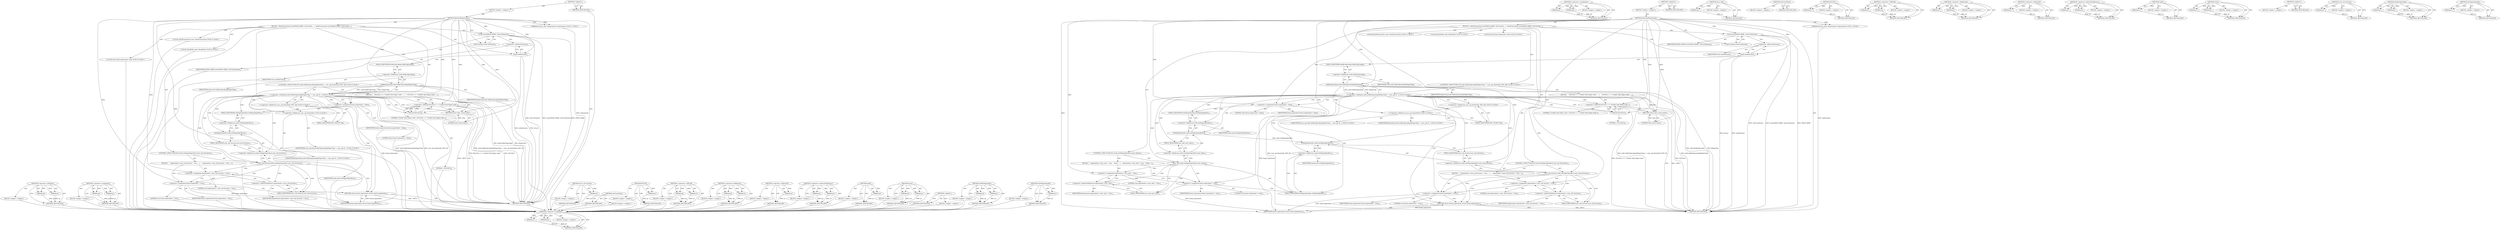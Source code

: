 digraph "GetNigoriSpecifics" {
vulnerable_123 [label=<(METHOD,&lt;operator&gt;.notEquals)>];
vulnerable_124 [label=<(PARAM,p1)>];
vulnerable_125 [label=<(PARAM,p2)>];
vulnerable_126 [label=<(BLOCK,&lt;empty&gt;,&lt;empty&gt;)>];
vulnerable_127 [label=<(METHOD_RETURN,ANY)>];
vulnerable_147 [label=<(METHOD,&lt;operator&gt;.assignment)>];
vulnerable_148 [label=<(PARAM,p1)>];
vulnerable_149 [label=<(PARAM,p2)>];
vulnerable_150 [label=<(BLOCK,&lt;empty&gt;,&lt;empty&gt;)>];
vulnerable_151 [label=<(METHOD_RETURN,ANY)>];
vulnerable_6 [label=<(METHOD,&lt;global&gt;)<SUB>1</SUB>>];
vulnerable_7 [label=<(BLOCK,&lt;empty&gt;,&lt;empty&gt;)<SUB>1</SUB>>];
vulnerable_8 [label=<(METHOD,ReceivedExperiment)<SUB>1</SUB>>];
vulnerable_9 [label="<(PARAM,browser_sync::Experiments* experiments)<SUB>1</SUB>>"];
vulnerable_10 [label=<(BLOCK,{
  ReadTransaction trans(FROM_HERE, GetUserSha...,{
  ReadTransaction trans(FROM_HERE, GetUserSha...)<SUB>2</SUB>>];
vulnerable_11 [label="<(LOCAL,ReadTransaction trans: ReadTransaction)<SUB>3</SUB>>"];
vulnerable_12 [label=<(trans,trans(FROM_HERE, GetUserShare()))<SUB>3</SUB>>];
vulnerable_13 [label=<(IDENTIFIER,FROM_HERE,trans(FROM_HERE, GetUserShare()))<SUB>3</SUB>>];
vulnerable_14 [label=<(GetUserShare,GetUserShare())<SUB>3</SUB>>];
vulnerable_15 [label="<(LOCAL,ReadNode node: ReadNode)<SUB>4</SUB>>"];
vulnerable_16 [label=<(node,node(&amp;trans))<SUB>4</SUB>>];
vulnerable_17 [label=<(&lt;operator&gt;.addressOf,&amp;trans)<SUB>4</SUB>>];
vulnerable_18 [label=<(IDENTIFIER,trans,node(&amp;trans))<SUB>4</SUB>>];
vulnerable_19 [label="<(CONTROL_STRUCTURE,IF,if (node.InitByTagLookup(kNigoriTag) != sync_api::BaseNode::INIT_OK))<SUB>5</SUB>>"];
vulnerable_20 [label="<(&lt;operator&gt;.notEquals,node.InitByTagLookup(kNigoriTag) != sync_api::B...)<SUB>5</SUB>>"];
vulnerable_21 [label=<(InitByTagLookup,node.InitByTagLookup(kNigoriTag))<SUB>5</SUB>>];
vulnerable_22 [label=<(&lt;operator&gt;.fieldAccess,node.InitByTagLookup)<SUB>5</SUB>>];
vulnerable_23 [label=<(IDENTIFIER,node,node.InitByTagLookup(kNigoriTag))<SUB>5</SUB>>];
vulnerable_24 [label=<(FIELD_IDENTIFIER,InitByTagLookup,InitByTagLookup)<SUB>5</SUB>>];
vulnerable_25 [label=<(IDENTIFIER,kNigoriTag,node.InitByTagLookup(kNigoriTag))<SUB>5</SUB>>];
vulnerable_26 [label="<(&lt;operator&gt;.fieldAccess,sync_api::BaseNode::INIT_OK)<SUB>5</SUB>>"];
vulnerable_27 [label="<(&lt;operator&gt;.fieldAccess,sync_api::BaseNode)<SUB>5</SUB>>"];
vulnerable_28 [label="<(IDENTIFIER,sync_api,node.InitByTagLookup(kNigoriTag) != sync_api::B...)<SUB>5</SUB>>"];
vulnerable_29 [label="<(IDENTIFIER,BaseNode,node.InitByTagLookup(kNigoriTag) != sync_api::B...)<SUB>5</SUB>>"];
vulnerable_30 [label=<(FIELD_IDENTIFIER,INIT_OK,INIT_OK)<SUB>5</SUB>>];
vulnerable_31 [label=<(BLOCK,{
    DVLOG(1) &lt;&lt; &quot;Couldn't find Nigori node.&quot;;...,{
    DVLOG(1) &lt;&lt; &quot;Couldn't find Nigori node.&quot;;...)<SUB>5</SUB>>];
vulnerable_32 [label=<(&lt;operator&gt;.shiftLeft,DVLOG(1) &lt;&lt; &quot;Couldn't find Nigori node.&quot;)<SUB>6</SUB>>];
vulnerable_33 [label=<(DVLOG,DVLOG(1))<SUB>6</SUB>>];
vulnerable_34 [label=<(LITERAL,1,DVLOG(1))<SUB>6</SUB>>];
vulnerable_35 [label=<(LITERAL,&quot;Couldn't find Nigori node.&quot;,DVLOG(1) &lt;&lt; &quot;Couldn't find Nigori node.&quot;)<SUB>6</SUB>>];
vulnerable_36 [label=<(RETURN,return false;,return false;)<SUB>7</SUB>>];
vulnerable_37 [label=<(LITERAL,false,return false;)<SUB>7</SUB>>];
vulnerable_38 [label="<(LOCAL,bool found_experiment: bool)<SUB>9</SUB>>"];
vulnerable_39 [label=<(&lt;operator&gt;.assignment,found_experiment = false)<SUB>9</SUB>>];
vulnerable_40 [label=<(IDENTIFIER,found_experiment,found_experiment = false)<SUB>9</SUB>>];
vulnerable_41 [label=<(LITERAL,false,found_experiment = false)<SUB>9</SUB>>];
vulnerable_42 [label=<(CONTROL_STRUCTURE,IF,if (node.GetNigoriSpecifics().sync_tabs()))<SUB>10</SUB>>];
vulnerable_43 [label=<(sync_tabs,node.GetNigoriSpecifics().sync_tabs())<SUB>10</SUB>>];
vulnerable_44 [label=<(&lt;operator&gt;.fieldAccess,node.GetNigoriSpecifics().sync_tabs)<SUB>10</SUB>>];
vulnerable_45 [label=<(GetNigoriSpecifics,node.GetNigoriSpecifics())<SUB>10</SUB>>];
vulnerable_46 [label=<(&lt;operator&gt;.fieldAccess,node.GetNigoriSpecifics)<SUB>10</SUB>>];
vulnerable_47 [label=<(IDENTIFIER,node,node.GetNigoriSpecifics())<SUB>10</SUB>>];
vulnerable_48 [label=<(FIELD_IDENTIFIER,GetNigoriSpecifics,GetNigoriSpecifics)<SUB>10</SUB>>];
vulnerable_49 [label=<(FIELD_IDENTIFIER,sync_tabs,sync_tabs)<SUB>10</SUB>>];
vulnerable_50 [label=<(BLOCK,{
    experiments-&gt;sync_tabs = true;
    found_...,{
    experiments-&gt;sync_tabs = true;
    found_...)<SUB>10</SUB>>];
vulnerable_51 [label=<(&lt;operator&gt;.assignment,experiments-&gt;sync_tabs = true)<SUB>11</SUB>>];
vulnerable_52 [label=<(&lt;operator&gt;.indirectFieldAccess,experiments-&gt;sync_tabs)<SUB>11</SUB>>];
vulnerable_53 [label=<(IDENTIFIER,experiments,experiments-&gt;sync_tabs = true)<SUB>11</SUB>>];
vulnerable_54 [label=<(FIELD_IDENTIFIER,sync_tabs,sync_tabs)<SUB>11</SUB>>];
vulnerable_55 [label=<(LITERAL,true,experiments-&gt;sync_tabs = true)<SUB>11</SUB>>];
vulnerable_56 [label=<(&lt;operator&gt;.assignment,found_experiment = true)<SUB>12</SUB>>];
vulnerable_57 [label=<(IDENTIFIER,found_experiment,found_experiment = true)<SUB>12</SUB>>];
vulnerable_58 [label=<(LITERAL,true,found_experiment = true)<SUB>12</SUB>>];
vulnerable_59 [label=<(CONTROL_STRUCTURE,IF,if (node.GetNigoriSpecifics().sync_tab_favicons()))<SUB>14</SUB>>];
vulnerable_60 [label=<(sync_tab_favicons,node.GetNigoriSpecifics().sync_tab_favicons())<SUB>14</SUB>>];
vulnerable_61 [label=<(&lt;operator&gt;.fieldAccess,node.GetNigoriSpecifics().sync_tab_favicons)<SUB>14</SUB>>];
vulnerable_62 [label=<(GetNigoriSpecifics,node.GetNigoriSpecifics())<SUB>14</SUB>>];
vulnerable_63 [label=<(&lt;operator&gt;.fieldAccess,node.GetNigoriSpecifics)<SUB>14</SUB>>];
vulnerable_64 [label=<(IDENTIFIER,node,node.GetNigoriSpecifics())<SUB>14</SUB>>];
vulnerable_65 [label=<(FIELD_IDENTIFIER,GetNigoriSpecifics,GetNigoriSpecifics)<SUB>14</SUB>>];
vulnerable_66 [label=<(FIELD_IDENTIFIER,sync_tab_favicons,sync_tab_favicons)<SUB>14</SUB>>];
vulnerable_67 [label=<(BLOCK,{
     experiments-&gt;sync_tab_favicons = true;
 ...,{
     experiments-&gt;sync_tab_favicons = true;
 ...)<SUB>14</SUB>>];
vulnerable_68 [label=<(&lt;operator&gt;.assignment,experiments-&gt;sync_tab_favicons = true)<SUB>15</SUB>>];
vulnerable_69 [label=<(&lt;operator&gt;.indirectFieldAccess,experiments-&gt;sync_tab_favicons)<SUB>15</SUB>>];
vulnerable_70 [label=<(IDENTIFIER,experiments,experiments-&gt;sync_tab_favicons = true)<SUB>15</SUB>>];
vulnerable_71 [label=<(FIELD_IDENTIFIER,sync_tab_favicons,sync_tab_favicons)<SUB>15</SUB>>];
vulnerable_72 [label=<(LITERAL,true,experiments-&gt;sync_tab_favicons = true)<SUB>15</SUB>>];
vulnerable_73 [label=<(&lt;operator&gt;.assignment,found_experiment = true)<SUB>16</SUB>>];
vulnerable_74 [label=<(IDENTIFIER,found_experiment,found_experiment = true)<SUB>16</SUB>>];
vulnerable_75 [label=<(LITERAL,true,found_experiment = true)<SUB>16</SUB>>];
vulnerable_76 [label=<(RETURN,return found_experiment;,return found_experiment;)<SUB>18</SUB>>];
vulnerable_77 [label=<(IDENTIFIER,found_experiment,return found_experiment;)<SUB>18</SUB>>];
vulnerable_78 [label=<(METHOD_RETURN,bool)<SUB>1</SUB>>];
vulnerable_80 [label=<(METHOD_RETURN,ANY)<SUB>1</SUB>>];
vulnerable_152 [label=<(METHOD,sync_tabs)>];
vulnerable_153 [label=<(PARAM,p1)>];
vulnerable_154 [label=<(BLOCK,&lt;empty&gt;,&lt;empty&gt;)>];
vulnerable_155 [label=<(METHOD_RETURN,ANY)>];
vulnerable_112 [label=<(METHOD,GetUserShare)>];
vulnerable_113 [label=<(BLOCK,&lt;empty&gt;,&lt;empty&gt;)>];
vulnerable_114 [label=<(METHOD_RETURN,ANY)>];
vulnerable_143 [label=<(METHOD,DVLOG)>];
vulnerable_144 [label=<(PARAM,p1)>];
vulnerable_145 [label=<(BLOCK,&lt;empty&gt;,&lt;empty&gt;)>];
vulnerable_146 [label=<(METHOD_RETURN,ANY)>];
vulnerable_138 [label=<(METHOD,&lt;operator&gt;.shiftLeft)>];
vulnerable_139 [label=<(PARAM,p1)>];
vulnerable_140 [label=<(PARAM,p2)>];
vulnerable_141 [label=<(BLOCK,&lt;empty&gt;,&lt;empty&gt;)>];
vulnerable_142 [label=<(METHOD_RETURN,ANY)>];
vulnerable_133 [label=<(METHOD,&lt;operator&gt;.fieldAccess)>];
vulnerable_134 [label=<(PARAM,p1)>];
vulnerable_135 [label=<(PARAM,p2)>];
vulnerable_136 [label=<(BLOCK,&lt;empty&gt;,&lt;empty&gt;)>];
vulnerable_137 [label=<(METHOD_RETURN,ANY)>];
vulnerable_119 [label=<(METHOD,&lt;operator&gt;.addressOf)>];
vulnerable_120 [label=<(PARAM,p1)>];
vulnerable_121 [label=<(BLOCK,&lt;empty&gt;,&lt;empty&gt;)>];
vulnerable_122 [label=<(METHOD_RETURN,ANY)>];
vulnerable_160 [label=<(METHOD,&lt;operator&gt;.indirectFieldAccess)>];
vulnerable_161 [label=<(PARAM,p1)>];
vulnerable_162 [label=<(PARAM,p2)>];
vulnerable_163 [label=<(BLOCK,&lt;empty&gt;,&lt;empty&gt;)>];
vulnerable_164 [label=<(METHOD_RETURN,ANY)>];
vulnerable_115 [label=<(METHOD,node)>];
vulnerable_116 [label=<(PARAM,p1)>];
vulnerable_117 [label=<(BLOCK,&lt;empty&gt;,&lt;empty&gt;)>];
vulnerable_118 [label=<(METHOD_RETURN,ANY)>];
vulnerable_107 [label=<(METHOD,trans)>];
vulnerable_108 [label=<(PARAM,p1)>];
vulnerable_109 [label=<(PARAM,p2)>];
vulnerable_110 [label=<(BLOCK,&lt;empty&gt;,&lt;empty&gt;)>];
vulnerable_111 [label=<(METHOD_RETURN,ANY)>];
vulnerable_101 [label=<(METHOD,&lt;global&gt;)<SUB>1</SUB>>];
vulnerable_102 [label=<(BLOCK,&lt;empty&gt;,&lt;empty&gt;)>];
vulnerable_103 [label=<(METHOD_RETURN,ANY)>];
vulnerable_165 [label=<(METHOD,sync_tab_favicons)>];
vulnerable_166 [label=<(PARAM,p1)>];
vulnerable_167 [label=<(BLOCK,&lt;empty&gt;,&lt;empty&gt;)>];
vulnerable_168 [label=<(METHOD_RETURN,ANY)>];
vulnerable_128 [label=<(METHOD,InitByTagLookup)>];
vulnerable_129 [label=<(PARAM,p1)>];
vulnerable_130 [label=<(PARAM,p2)>];
vulnerable_131 [label=<(BLOCK,&lt;empty&gt;,&lt;empty&gt;)>];
vulnerable_132 [label=<(METHOD_RETURN,ANY)>];
vulnerable_156 [label=<(METHOD,GetNigoriSpecifics)>];
vulnerable_157 [label=<(PARAM,p1)>];
vulnerable_158 [label=<(BLOCK,&lt;empty&gt;,&lt;empty&gt;)>];
vulnerable_159 [label=<(METHOD_RETURN,ANY)>];
fixed_106 [label=<(METHOD,&lt;operator&gt;.notEquals)>];
fixed_107 [label=<(PARAM,p1)>];
fixed_108 [label=<(PARAM,p2)>];
fixed_109 [label=<(BLOCK,&lt;empty&gt;,&lt;empty&gt;)>];
fixed_110 [label=<(METHOD_RETURN,ANY)>];
fixed_130 [label=<(METHOD,&lt;operator&gt;.assignment)>];
fixed_131 [label=<(PARAM,p1)>];
fixed_132 [label=<(PARAM,p2)>];
fixed_133 [label=<(BLOCK,&lt;empty&gt;,&lt;empty&gt;)>];
fixed_134 [label=<(METHOD_RETURN,ANY)>];
fixed_6 [label=<(METHOD,&lt;global&gt;)<SUB>1</SUB>>];
fixed_7 [label=<(BLOCK,&lt;empty&gt;,&lt;empty&gt;)<SUB>1</SUB>>];
fixed_8 [label=<(METHOD,ReceivedExperiment)<SUB>1</SUB>>];
fixed_9 [label="<(PARAM,browser_sync::Experiments* experiments)<SUB>1</SUB>>"];
fixed_10 [label=<(BLOCK,{
  ReadTransaction trans(FROM_HERE, GetUserSha...,{
  ReadTransaction trans(FROM_HERE, GetUserSha...)<SUB>2</SUB>>];
fixed_11 [label="<(LOCAL,ReadTransaction trans: ReadTransaction)<SUB>3</SUB>>"];
fixed_12 [label=<(trans,trans(FROM_HERE, GetUserShare()))<SUB>3</SUB>>];
fixed_13 [label=<(IDENTIFIER,FROM_HERE,trans(FROM_HERE, GetUserShare()))<SUB>3</SUB>>];
fixed_14 [label=<(GetUserShare,GetUserShare())<SUB>3</SUB>>];
fixed_15 [label="<(LOCAL,ReadNode node: ReadNode)<SUB>4</SUB>>"];
fixed_16 [label=<(node,node(&amp;trans))<SUB>4</SUB>>];
fixed_17 [label=<(&lt;operator&gt;.addressOf,&amp;trans)<SUB>4</SUB>>];
fixed_18 [label=<(IDENTIFIER,trans,node(&amp;trans))<SUB>4</SUB>>];
fixed_19 [label="<(CONTROL_STRUCTURE,IF,if (node.InitByTagLookup(kNigoriTag) != sync_api::BaseNode::INIT_OK))<SUB>5</SUB>>"];
fixed_20 [label="<(&lt;operator&gt;.notEquals,node.InitByTagLookup(kNigoriTag) != sync_api::B...)<SUB>5</SUB>>"];
fixed_21 [label=<(InitByTagLookup,node.InitByTagLookup(kNigoriTag))<SUB>5</SUB>>];
fixed_22 [label=<(&lt;operator&gt;.fieldAccess,node.InitByTagLookup)<SUB>5</SUB>>];
fixed_23 [label=<(IDENTIFIER,node,node.InitByTagLookup(kNigoriTag))<SUB>5</SUB>>];
fixed_24 [label=<(FIELD_IDENTIFIER,InitByTagLookup,InitByTagLookup)<SUB>5</SUB>>];
fixed_25 [label=<(IDENTIFIER,kNigoriTag,node.InitByTagLookup(kNigoriTag))<SUB>5</SUB>>];
fixed_26 [label="<(&lt;operator&gt;.fieldAccess,sync_api::BaseNode::INIT_OK)<SUB>5</SUB>>"];
fixed_27 [label="<(&lt;operator&gt;.fieldAccess,sync_api::BaseNode)<SUB>5</SUB>>"];
fixed_28 [label="<(IDENTIFIER,sync_api,node.InitByTagLookup(kNigoriTag) != sync_api::B...)<SUB>5</SUB>>"];
fixed_29 [label="<(IDENTIFIER,BaseNode,node.InitByTagLookup(kNigoriTag) != sync_api::B...)<SUB>5</SUB>>"];
fixed_30 [label=<(FIELD_IDENTIFIER,INIT_OK,INIT_OK)<SUB>5</SUB>>];
fixed_31 [label=<(BLOCK,{
    DVLOG(1) &lt;&lt; &quot;Couldn't find Nigori node.&quot;;...,{
    DVLOG(1) &lt;&lt; &quot;Couldn't find Nigori node.&quot;;...)<SUB>5</SUB>>];
fixed_32 [label=<(&lt;operator&gt;.shiftLeft,DVLOG(1) &lt;&lt; &quot;Couldn't find Nigori node.&quot;)<SUB>6</SUB>>];
fixed_33 [label=<(DVLOG,DVLOG(1))<SUB>6</SUB>>];
fixed_34 [label=<(LITERAL,1,DVLOG(1))<SUB>6</SUB>>];
fixed_35 [label=<(LITERAL,&quot;Couldn't find Nigori node.&quot;,DVLOG(1) &lt;&lt; &quot;Couldn't find Nigori node.&quot;)<SUB>6</SUB>>];
fixed_36 [label=<(RETURN,return false;,return false;)<SUB>7</SUB>>];
fixed_37 [label=<(LITERAL,false,return false;)<SUB>7</SUB>>];
fixed_38 [label="<(LOCAL,bool found_experiment: bool)<SUB>9</SUB>>"];
fixed_39 [label=<(&lt;operator&gt;.assignment,found_experiment = false)<SUB>9</SUB>>];
fixed_40 [label=<(IDENTIFIER,found_experiment,found_experiment = false)<SUB>9</SUB>>];
fixed_41 [label=<(LITERAL,false,found_experiment = false)<SUB>9</SUB>>];
fixed_42 [label=<(CONTROL_STRUCTURE,IF,if (node.GetNigoriSpecifics().sync_tab_favicons()))<SUB>10</SUB>>];
fixed_43 [label=<(sync_tab_favicons,node.GetNigoriSpecifics().sync_tab_favicons())<SUB>10</SUB>>];
fixed_44 [label=<(&lt;operator&gt;.fieldAccess,node.GetNigoriSpecifics().sync_tab_favicons)<SUB>10</SUB>>];
fixed_45 [label=<(GetNigoriSpecifics,node.GetNigoriSpecifics())<SUB>10</SUB>>];
fixed_46 [label=<(&lt;operator&gt;.fieldAccess,node.GetNigoriSpecifics)<SUB>10</SUB>>];
fixed_47 [label=<(IDENTIFIER,node,node.GetNigoriSpecifics())<SUB>10</SUB>>];
fixed_48 [label=<(FIELD_IDENTIFIER,GetNigoriSpecifics,GetNigoriSpecifics)<SUB>10</SUB>>];
fixed_49 [label=<(FIELD_IDENTIFIER,sync_tab_favicons,sync_tab_favicons)<SUB>10</SUB>>];
fixed_50 [label=<(BLOCK,{
     experiments-&gt;sync_tab_favicons = true;
 ...,{
     experiments-&gt;sync_tab_favicons = true;
 ...)<SUB>10</SUB>>];
fixed_51 [label=<(&lt;operator&gt;.assignment,experiments-&gt;sync_tab_favicons = true)<SUB>11</SUB>>];
fixed_52 [label=<(&lt;operator&gt;.indirectFieldAccess,experiments-&gt;sync_tab_favicons)<SUB>11</SUB>>];
fixed_53 [label=<(IDENTIFIER,experiments,experiments-&gt;sync_tab_favicons = true)<SUB>11</SUB>>];
fixed_54 [label=<(FIELD_IDENTIFIER,sync_tab_favicons,sync_tab_favicons)<SUB>11</SUB>>];
fixed_55 [label=<(LITERAL,true,experiments-&gt;sync_tab_favicons = true)<SUB>11</SUB>>];
fixed_56 [label=<(&lt;operator&gt;.assignment,found_experiment = true)<SUB>12</SUB>>];
fixed_57 [label=<(IDENTIFIER,found_experiment,found_experiment = true)<SUB>12</SUB>>];
fixed_58 [label=<(LITERAL,true,found_experiment = true)<SUB>12</SUB>>];
fixed_59 [label=<(RETURN,return found_experiment;,return found_experiment;)<SUB>14</SUB>>];
fixed_60 [label=<(IDENTIFIER,found_experiment,return found_experiment;)<SUB>14</SUB>>];
fixed_61 [label=<(METHOD_RETURN,bool)<SUB>1</SUB>>];
fixed_63 [label=<(METHOD_RETURN,ANY)<SUB>1</SUB>>];
fixed_135 [label=<(METHOD,sync_tab_favicons)>];
fixed_136 [label=<(PARAM,p1)>];
fixed_137 [label=<(BLOCK,&lt;empty&gt;,&lt;empty&gt;)>];
fixed_138 [label=<(METHOD_RETURN,ANY)>];
fixed_95 [label=<(METHOD,GetUserShare)>];
fixed_96 [label=<(BLOCK,&lt;empty&gt;,&lt;empty&gt;)>];
fixed_97 [label=<(METHOD_RETURN,ANY)>];
fixed_126 [label=<(METHOD,DVLOG)>];
fixed_127 [label=<(PARAM,p1)>];
fixed_128 [label=<(BLOCK,&lt;empty&gt;,&lt;empty&gt;)>];
fixed_129 [label=<(METHOD_RETURN,ANY)>];
fixed_121 [label=<(METHOD,&lt;operator&gt;.shiftLeft)>];
fixed_122 [label=<(PARAM,p1)>];
fixed_123 [label=<(PARAM,p2)>];
fixed_124 [label=<(BLOCK,&lt;empty&gt;,&lt;empty&gt;)>];
fixed_125 [label=<(METHOD_RETURN,ANY)>];
fixed_116 [label=<(METHOD,&lt;operator&gt;.fieldAccess)>];
fixed_117 [label=<(PARAM,p1)>];
fixed_118 [label=<(PARAM,p2)>];
fixed_119 [label=<(BLOCK,&lt;empty&gt;,&lt;empty&gt;)>];
fixed_120 [label=<(METHOD_RETURN,ANY)>];
fixed_102 [label=<(METHOD,&lt;operator&gt;.addressOf)>];
fixed_103 [label=<(PARAM,p1)>];
fixed_104 [label=<(BLOCK,&lt;empty&gt;,&lt;empty&gt;)>];
fixed_105 [label=<(METHOD_RETURN,ANY)>];
fixed_143 [label=<(METHOD,&lt;operator&gt;.indirectFieldAccess)>];
fixed_144 [label=<(PARAM,p1)>];
fixed_145 [label=<(PARAM,p2)>];
fixed_146 [label=<(BLOCK,&lt;empty&gt;,&lt;empty&gt;)>];
fixed_147 [label=<(METHOD_RETURN,ANY)>];
fixed_98 [label=<(METHOD,node)>];
fixed_99 [label=<(PARAM,p1)>];
fixed_100 [label=<(BLOCK,&lt;empty&gt;,&lt;empty&gt;)>];
fixed_101 [label=<(METHOD_RETURN,ANY)>];
fixed_90 [label=<(METHOD,trans)>];
fixed_91 [label=<(PARAM,p1)>];
fixed_92 [label=<(PARAM,p2)>];
fixed_93 [label=<(BLOCK,&lt;empty&gt;,&lt;empty&gt;)>];
fixed_94 [label=<(METHOD_RETURN,ANY)>];
fixed_84 [label=<(METHOD,&lt;global&gt;)<SUB>1</SUB>>];
fixed_85 [label=<(BLOCK,&lt;empty&gt;,&lt;empty&gt;)>];
fixed_86 [label=<(METHOD_RETURN,ANY)>];
fixed_111 [label=<(METHOD,InitByTagLookup)>];
fixed_112 [label=<(PARAM,p1)>];
fixed_113 [label=<(PARAM,p2)>];
fixed_114 [label=<(BLOCK,&lt;empty&gt;,&lt;empty&gt;)>];
fixed_115 [label=<(METHOD_RETURN,ANY)>];
fixed_139 [label=<(METHOD,GetNigoriSpecifics)>];
fixed_140 [label=<(PARAM,p1)>];
fixed_141 [label=<(BLOCK,&lt;empty&gt;,&lt;empty&gt;)>];
fixed_142 [label=<(METHOD_RETURN,ANY)>];
vulnerable_123 -> vulnerable_124  [key=0, label="AST: "];
vulnerable_123 -> vulnerable_124  [key=1, label="DDG: "];
vulnerable_123 -> vulnerable_126  [key=0, label="AST: "];
vulnerable_123 -> vulnerable_125  [key=0, label="AST: "];
vulnerable_123 -> vulnerable_125  [key=1, label="DDG: "];
vulnerable_123 -> vulnerable_127  [key=0, label="AST: "];
vulnerable_123 -> vulnerable_127  [key=1, label="CFG: "];
vulnerable_124 -> vulnerable_127  [key=0, label="DDG: p1"];
vulnerable_125 -> vulnerable_127  [key=0, label="DDG: p2"];
vulnerable_147 -> vulnerable_148  [key=0, label="AST: "];
vulnerable_147 -> vulnerable_148  [key=1, label="DDG: "];
vulnerable_147 -> vulnerable_150  [key=0, label="AST: "];
vulnerable_147 -> vulnerable_149  [key=0, label="AST: "];
vulnerable_147 -> vulnerable_149  [key=1, label="DDG: "];
vulnerable_147 -> vulnerable_151  [key=0, label="AST: "];
vulnerable_147 -> vulnerable_151  [key=1, label="CFG: "];
vulnerable_148 -> vulnerable_151  [key=0, label="DDG: p1"];
vulnerable_149 -> vulnerable_151  [key=0, label="DDG: p2"];
vulnerable_6 -> vulnerable_7  [key=0, label="AST: "];
vulnerable_6 -> vulnerable_80  [key=0, label="AST: "];
vulnerable_6 -> vulnerable_80  [key=1, label="CFG: "];
vulnerable_7 -> vulnerable_8  [key=0, label="AST: "];
vulnerable_8 -> vulnerable_9  [key=0, label="AST: "];
vulnerable_8 -> vulnerable_9  [key=1, label="DDG: "];
vulnerable_8 -> vulnerable_10  [key=0, label="AST: "];
vulnerable_8 -> vulnerable_78  [key=0, label="AST: "];
vulnerable_8 -> vulnerable_14  [key=0, label="CFG: "];
vulnerable_8 -> vulnerable_39  [key=0, label="DDG: "];
vulnerable_8 -> vulnerable_12  [key=0, label="DDG: "];
vulnerable_8 -> vulnerable_16  [key=0, label="DDG: "];
vulnerable_8 -> vulnerable_77  [key=0, label="DDG: "];
vulnerable_8 -> vulnerable_36  [key=0, label="DDG: "];
vulnerable_8 -> vulnerable_51  [key=0, label="DDG: "];
vulnerable_8 -> vulnerable_56  [key=0, label="DDG: "];
vulnerable_8 -> vulnerable_68  [key=0, label="DDG: "];
vulnerable_8 -> vulnerable_73  [key=0, label="DDG: "];
vulnerable_8 -> vulnerable_21  [key=0, label="DDG: "];
vulnerable_8 -> vulnerable_32  [key=0, label="DDG: "];
vulnerable_8 -> vulnerable_37  [key=0, label="DDG: "];
vulnerable_8 -> vulnerable_33  [key=0, label="DDG: "];
vulnerable_9 -> vulnerable_78  [key=0, label="DDG: experiments"];
vulnerable_10 -> vulnerable_11  [key=0, label="AST: "];
vulnerable_10 -> vulnerable_12  [key=0, label="AST: "];
vulnerable_10 -> vulnerable_15  [key=0, label="AST: "];
vulnerable_10 -> vulnerable_16  [key=0, label="AST: "];
vulnerable_10 -> vulnerable_19  [key=0, label="AST: "];
vulnerable_10 -> vulnerable_38  [key=0, label="AST: "];
vulnerable_10 -> vulnerable_39  [key=0, label="AST: "];
vulnerable_10 -> vulnerable_42  [key=0, label="AST: "];
vulnerable_10 -> vulnerable_59  [key=0, label="AST: "];
vulnerable_10 -> vulnerable_76  [key=0, label="AST: "];
vulnerable_12 -> vulnerable_13  [key=0, label="AST: "];
vulnerable_12 -> vulnerable_14  [key=0, label="AST: "];
vulnerable_12 -> vulnerable_17  [key=0, label="CFG: "];
vulnerable_12 -> vulnerable_78  [key=0, label="DDG: GetUserShare()"];
vulnerable_12 -> vulnerable_78  [key=1, label="DDG: trans(FROM_HERE, GetUserShare())"];
vulnerable_12 -> vulnerable_78  [key=2, label="DDG: FROM_HERE"];
vulnerable_14 -> vulnerable_12  [key=0, label="CFG: "];
vulnerable_16 -> vulnerable_17  [key=0, label="AST: "];
vulnerable_16 -> vulnerable_24  [key=0, label="CFG: "];
vulnerable_16 -> vulnerable_78  [key=0, label="DDG: &amp;trans"];
vulnerable_16 -> vulnerable_78  [key=1, label="DDG: node(&amp;trans)"];
vulnerable_17 -> vulnerable_18  [key=0, label="AST: "];
vulnerable_17 -> vulnerable_16  [key=0, label="CFG: "];
vulnerable_19 -> vulnerable_20  [key=0, label="AST: "];
vulnerable_19 -> vulnerable_31  [key=0, label="AST: "];
vulnerable_20 -> vulnerable_21  [key=0, label="AST: "];
vulnerable_20 -> vulnerable_26  [key=0, label="AST: "];
vulnerable_20 -> vulnerable_33  [key=0, label="CFG: "];
vulnerable_20 -> vulnerable_33  [key=1, label="CDG: "];
vulnerable_20 -> vulnerable_39  [key=0, label="CFG: "];
vulnerable_20 -> vulnerable_39  [key=1, label="CDG: "];
vulnerable_20 -> vulnerable_78  [key=0, label="DDG: node.InitByTagLookup(kNigoriTag)"];
vulnerable_20 -> vulnerable_78  [key=1, label="DDG: sync_api::BaseNode::INIT_OK"];
vulnerable_20 -> vulnerable_78  [key=2, label="DDG: node.InitByTagLookup(kNigoriTag) != sync_api::BaseNode::INIT_OK"];
vulnerable_20 -> vulnerable_48  [key=0, label="CDG: "];
vulnerable_20 -> vulnerable_32  [key=0, label="CDG: "];
vulnerable_20 -> vulnerable_49  [key=0, label="CDG: "];
vulnerable_20 -> vulnerable_60  [key=0, label="CDG: "];
vulnerable_20 -> vulnerable_61  [key=0, label="CDG: "];
vulnerable_20 -> vulnerable_66  [key=0, label="CDG: "];
vulnerable_20 -> vulnerable_36  [key=0, label="CDG: "];
vulnerable_20 -> vulnerable_46  [key=0, label="CDG: "];
vulnerable_20 -> vulnerable_45  [key=0, label="CDG: "];
vulnerable_20 -> vulnerable_63  [key=0, label="CDG: "];
vulnerable_20 -> vulnerable_76  [key=0, label="CDG: "];
vulnerable_20 -> vulnerable_65  [key=0, label="CDG: "];
vulnerable_20 -> vulnerable_44  [key=0, label="CDG: "];
vulnerable_20 -> vulnerable_62  [key=0, label="CDG: "];
vulnerable_20 -> vulnerable_43  [key=0, label="CDG: "];
vulnerable_21 -> vulnerable_22  [key=0, label="AST: "];
vulnerable_21 -> vulnerable_25  [key=0, label="AST: "];
vulnerable_21 -> vulnerable_27  [key=0, label="CFG: "];
vulnerable_21 -> vulnerable_78  [key=0, label="DDG: node.InitByTagLookup"];
vulnerable_21 -> vulnerable_78  [key=1, label="DDG: kNigoriTag"];
vulnerable_21 -> vulnerable_20  [key=0, label="DDG: node.InitByTagLookup"];
vulnerable_21 -> vulnerable_20  [key=1, label="DDG: kNigoriTag"];
vulnerable_22 -> vulnerable_23  [key=0, label="AST: "];
vulnerable_22 -> vulnerable_24  [key=0, label="AST: "];
vulnerable_22 -> vulnerable_21  [key=0, label="CFG: "];
vulnerable_24 -> vulnerable_22  [key=0, label="CFG: "];
vulnerable_26 -> vulnerable_27  [key=0, label="AST: "];
vulnerable_26 -> vulnerable_30  [key=0, label="AST: "];
vulnerable_26 -> vulnerable_20  [key=0, label="CFG: "];
vulnerable_27 -> vulnerable_28  [key=0, label="AST: "];
vulnerable_27 -> vulnerable_29  [key=0, label="AST: "];
vulnerable_27 -> vulnerable_30  [key=0, label="CFG: "];
vulnerable_30 -> vulnerable_26  [key=0, label="CFG: "];
vulnerable_31 -> vulnerable_32  [key=0, label="AST: "];
vulnerable_31 -> vulnerable_36  [key=0, label="AST: "];
vulnerable_32 -> vulnerable_33  [key=0, label="AST: "];
vulnerable_32 -> vulnerable_35  [key=0, label="AST: "];
vulnerable_32 -> vulnerable_36  [key=0, label="CFG: "];
vulnerable_32 -> vulnerable_78  [key=0, label="DDG: DVLOG(1)"];
vulnerable_32 -> vulnerable_78  [key=1, label="DDG: DVLOG(1) &lt;&lt; &quot;Couldn't find Nigori node.&quot;"];
vulnerable_33 -> vulnerable_34  [key=0, label="AST: "];
vulnerable_33 -> vulnerable_32  [key=0, label="CFG: "];
vulnerable_33 -> vulnerable_32  [key=1, label="DDG: 1"];
vulnerable_36 -> vulnerable_37  [key=0, label="AST: "];
vulnerable_36 -> vulnerable_78  [key=0, label="CFG: "];
vulnerable_36 -> vulnerable_78  [key=1, label="DDG: &lt;RET&gt;"];
vulnerable_37 -> vulnerable_36  [key=0, label="DDG: false"];
vulnerable_39 -> vulnerable_40  [key=0, label="AST: "];
vulnerable_39 -> vulnerable_41  [key=0, label="AST: "];
vulnerable_39 -> vulnerable_48  [key=0, label="CFG: "];
vulnerable_39 -> vulnerable_77  [key=0, label="DDG: found_experiment"];
vulnerable_42 -> vulnerable_43  [key=0, label="AST: "];
vulnerable_42 -> vulnerable_50  [key=0, label="AST: "];
vulnerable_43 -> vulnerable_44  [key=0, label="AST: "];
vulnerable_43 -> vulnerable_54  [key=0, label="CFG: "];
vulnerable_43 -> vulnerable_54  [key=1, label="CDG: "];
vulnerable_43 -> vulnerable_65  [key=0, label="CFG: "];
vulnerable_43 -> vulnerable_51  [key=0, label="CDG: "];
vulnerable_43 -> vulnerable_52  [key=0, label="CDG: "];
vulnerable_43 -> vulnerable_56  [key=0, label="CDG: "];
vulnerable_44 -> vulnerable_45  [key=0, label="AST: "];
vulnerable_44 -> vulnerable_49  [key=0, label="AST: "];
vulnerable_44 -> vulnerable_43  [key=0, label="CFG: "];
vulnerable_45 -> vulnerable_46  [key=0, label="AST: "];
vulnerable_45 -> vulnerable_49  [key=0, label="CFG: "];
vulnerable_45 -> vulnerable_62  [key=0, label="DDG: node.GetNigoriSpecifics"];
vulnerable_46 -> vulnerable_47  [key=0, label="AST: "];
vulnerable_46 -> vulnerable_48  [key=0, label="AST: "];
vulnerable_46 -> vulnerable_45  [key=0, label="CFG: "];
vulnerable_48 -> vulnerable_46  [key=0, label="CFG: "];
vulnerable_49 -> vulnerable_44  [key=0, label="CFG: "];
vulnerable_50 -> vulnerable_51  [key=0, label="AST: "];
vulnerable_50 -> vulnerable_56  [key=0, label="AST: "];
vulnerable_51 -> vulnerable_52  [key=0, label="AST: "];
vulnerable_51 -> vulnerable_55  [key=0, label="AST: "];
vulnerable_51 -> vulnerable_56  [key=0, label="CFG: "];
vulnerable_52 -> vulnerable_53  [key=0, label="AST: "];
vulnerable_52 -> vulnerable_54  [key=0, label="AST: "];
vulnerable_52 -> vulnerable_51  [key=0, label="CFG: "];
vulnerable_54 -> vulnerable_52  [key=0, label="CFG: "];
vulnerable_56 -> vulnerable_57  [key=0, label="AST: "];
vulnerable_56 -> vulnerable_58  [key=0, label="AST: "];
vulnerable_56 -> vulnerable_65  [key=0, label="CFG: "];
vulnerable_56 -> vulnerable_77  [key=0, label="DDG: found_experiment"];
vulnerable_59 -> vulnerable_60  [key=0, label="AST: "];
vulnerable_59 -> vulnerable_67  [key=0, label="AST: "];
vulnerable_60 -> vulnerable_61  [key=0, label="AST: "];
vulnerable_60 -> vulnerable_71  [key=0, label="CFG: "];
vulnerable_60 -> vulnerable_71  [key=1, label="CDG: "];
vulnerable_60 -> vulnerable_76  [key=0, label="CFG: "];
vulnerable_60 -> vulnerable_68  [key=0, label="CDG: "];
vulnerable_60 -> vulnerable_73  [key=0, label="CDG: "];
vulnerable_60 -> vulnerable_69  [key=0, label="CDG: "];
vulnerable_61 -> vulnerable_62  [key=0, label="AST: "];
vulnerable_61 -> vulnerable_66  [key=0, label="AST: "];
vulnerable_61 -> vulnerable_60  [key=0, label="CFG: "];
vulnerable_62 -> vulnerable_63  [key=0, label="AST: "];
vulnerable_62 -> vulnerable_66  [key=0, label="CFG: "];
vulnerable_63 -> vulnerable_64  [key=0, label="AST: "];
vulnerable_63 -> vulnerable_65  [key=0, label="AST: "];
vulnerable_63 -> vulnerable_62  [key=0, label="CFG: "];
vulnerable_65 -> vulnerable_63  [key=0, label="CFG: "];
vulnerable_66 -> vulnerable_61  [key=0, label="CFG: "];
vulnerable_67 -> vulnerable_68  [key=0, label="AST: "];
vulnerable_67 -> vulnerable_73  [key=0, label="AST: "];
vulnerable_68 -> vulnerable_69  [key=0, label="AST: "];
vulnerable_68 -> vulnerable_72  [key=0, label="AST: "];
vulnerable_68 -> vulnerable_73  [key=0, label="CFG: "];
vulnerable_69 -> vulnerable_70  [key=0, label="AST: "];
vulnerable_69 -> vulnerable_71  [key=0, label="AST: "];
vulnerable_69 -> vulnerable_68  [key=0, label="CFG: "];
vulnerable_71 -> vulnerable_69  [key=0, label="CFG: "];
vulnerable_73 -> vulnerable_74  [key=0, label="AST: "];
vulnerable_73 -> vulnerable_75  [key=0, label="AST: "];
vulnerable_73 -> vulnerable_76  [key=0, label="CFG: "];
vulnerable_73 -> vulnerable_77  [key=0, label="DDG: found_experiment"];
vulnerable_76 -> vulnerable_77  [key=0, label="AST: "];
vulnerable_76 -> vulnerable_78  [key=0, label="CFG: "];
vulnerable_76 -> vulnerable_78  [key=1, label="DDG: &lt;RET&gt;"];
vulnerable_77 -> vulnerable_76  [key=0, label="DDG: found_experiment"];
vulnerable_152 -> vulnerable_153  [key=0, label="AST: "];
vulnerable_152 -> vulnerable_153  [key=1, label="DDG: "];
vulnerable_152 -> vulnerable_154  [key=0, label="AST: "];
vulnerable_152 -> vulnerable_155  [key=0, label="AST: "];
vulnerable_152 -> vulnerable_155  [key=1, label="CFG: "];
vulnerable_153 -> vulnerable_155  [key=0, label="DDG: p1"];
vulnerable_112 -> vulnerable_113  [key=0, label="AST: "];
vulnerable_112 -> vulnerable_114  [key=0, label="AST: "];
vulnerable_112 -> vulnerable_114  [key=1, label="CFG: "];
vulnerable_143 -> vulnerable_144  [key=0, label="AST: "];
vulnerable_143 -> vulnerable_144  [key=1, label="DDG: "];
vulnerable_143 -> vulnerable_145  [key=0, label="AST: "];
vulnerable_143 -> vulnerable_146  [key=0, label="AST: "];
vulnerable_143 -> vulnerable_146  [key=1, label="CFG: "];
vulnerable_144 -> vulnerable_146  [key=0, label="DDG: p1"];
vulnerable_138 -> vulnerable_139  [key=0, label="AST: "];
vulnerable_138 -> vulnerable_139  [key=1, label="DDG: "];
vulnerable_138 -> vulnerable_141  [key=0, label="AST: "];
vulnerable_138 -> vulnerable_140  [key=0, label="AST: "];
vulnerable_138 -> vulnerable_140  [key=1, label="DDG: "];
vulnerable_138 -> vulnerable_142  [key=0, label="AST: "];
vulnerable_138 -> vulnerable_142  [key=1, label="CFG: "];
vulnerable_139 -> vulnerable_142  [key=0, label="DDG: p1"];
vulnerable_140 -> vulnerable_142  [key=0, label="DDG: p2"];
vulnerable_133 -> vulnerable_134  [key=0, label="AST: "];
vulnerable_133 -> vulnerable_134  [key=1, label="DDG: "];
vulnerable_133 -> vulnerable_136  [key=0, label="AST: "];
vulnerable_133 -> vulnerable_135  [key=0, label="AST: "];
vulnerable_133 -> vulnerable_135  [key=1, label="DDG: "];
vulnerable_133 -> vulnerable_137  [key=0, label="AST: "];
vulnerable_133 -> vulnerable_137  [key=1, label="CFG: "];
vulnerable_134 -> vulnerable_137  [key=0, label="DDG: p1"];
vulnerable_135 -> vulnerable_137  [key=0, label="DDG: p2"];
vulnerable_119 -> vulnerable_120  [key=0, label="AST: "];
vulnerable_119 -> vulnerable_120  [key=1, label="DDG: "];
vulnerable_119 -> vulnerable_121  [key=0, label="AST: "];
vulnerable_119 -> vulnerable_122  [key=0, label="AST: "];
vulnerable_119 -> vulnerable_122  [key=1, label="CFG: "];
vulnerable_120 -> vulnerable_122  [key=0, label="DDG: p1"];
vulnerable_160 -> vulnerable_161  [key=0, label="AST: "];
vulnerable_160 -> vulnerable_161  [key=1, label="DDG: "];
vulnerable_160 -> vulnerable_163  [key=0, label="AST: "];
vulnerable_160 -> vulnerable_162  [key=0, label="AST: "];
vulnerable_160 -> vulnerable_162  [key=1, label="DDG: "];
vulnerable_160 -> vulnerable_164  [key=0, label="AST: "];
vulnerable_160 -> vulnerable_164  [key=1, label="CFG: "];
vulnerable_161 -> vulnerable_164  [key=0, label="DDG: p1"];
vulnerable_162 -> vulnerable_164  [key=0, label="DDG: p2"];
vulnerable_115 -> vulnerable_116  [key=0, label="AST: "];
vulnerable_115 -> vulnerable_116  [key=1, label="DDG: "];
vulnerable_115 -> vulnerable_117  [key=0, label="AST: "];
vulnerable_115 -> vulnerable_118  [key=0, label="AST: "];
vulnerable_115 -> vulnerable_118  [key=1, label="CFG: "];
vulnerable_116 -> vulnerable_118  [key=0, label="DDG: p1"];
vulnerable_107 -> vulnerable_108  [key=0, label="AST: "];
vulnerable_107 -> vulnerable_108  [key=1, label="DDG: "];
vulnerable_107 -> vulnerable_110  [key=0, label="AST: "];
vulnerable_107 -> vulnerable_109  [key=0, label="AST: "];
vulnerable_107 -> vulnerable_109  [key=1, label="DDG: "];
vulnerable_107 -> vulnerable_111  [key=0, label="AST: "];
vulnerable_107 -> vulnerable_111  [key=1, label="CFG: "];
vulnerable_108 -> vulnerable_111  [key=0, label="DDG: p1"];
vulnerable_109 -> vulnerable_111  [key=0, label="DDG: p2"];
vulnerable_101 -> vulnerable_102  [key=0, label="AST: "];
vulnerable_101 -> vulnerable_103  [key=0, label="AST: "];
vulnerable_101 -> vulnerable_103  [key=1, label="CFG: "];
vulnerable_165 -> vulnerable_166  [key=0, label="AST: "];
vulnerable_165 -> vulnerable_166  [key=1, label="DDG: "];
vulnerable_165 -> vulnerable_167  [key=0, label="AST: "];
vulnerable_165 -> vulnerable_168  [key=0, label="AST: "];
vulnerable_165 -> vulnerable_168  [key=1, label="CFG: "];
vulnerable_166 -> vulnerable_168  [key=0, label="DDG: p1"];
vulnerable_128 -> vulnerable_129  [key=0, label="AST: "];
vulnerable_128 -> vulnerable_129  [key=1, label="DDG: "];
vulnerable_128 -> vulnerable_131  [key=0, label="AST: "];
vulnerable_128 -> vulnerable_130  [key=0, label="AST: "];
vulnerable_128 -> vulnerable_130  [key=1, label="DDG: "];
vulnerable_128 -> vulnerable_132  [key=0, label="AST: "];
vulnerable_128 -> vulnerable_132  [key=1, label="CFG: "];
vulnerable_129 -> vulnerable_132  [key=0, label="DDG: p1"];
vulnerable_130 -> vulnerable_132  [key=0, label="DDG: p2"];
vulnerable_156 -> vulnerable_157  [key=0, label="AST: "];
vulnerable_156 -> vulnerable_157  [key=1, label="DDG: "];
vulnerable_156 -> vulnerable_158  [key=0, label="AST: "];
vulnerable_156 -> vulnerable_159  [key=0, label="AST: "];
vulnerable_156 -> vulnerable_159  [key=1, label="CFG: "];
vulnerable_157 -> vulnerable_159  [key=0, label="DDG: p1"];
fixed_106 -> fixed_107  [key=0, label="AST: "];
fixed_106 -> fixed_107  [key=1, label="DDG: "];
fixed_106 -> fixed_109  [key=0, label="AST: "];
fixed_106 -> fixed_108  [key=0, label="AST: "];
fixed_106 -> fixed_108  [key=1, label="DDG: "];
fixed_106 -> fixed_110  [key=0, label="AST: "];
fixed_106 -> fixed_110  [key=1, label="CFG: "];
fixed_107 -> fixed_110  [key=0, label="DDG: p1"];
fixed_108 -> fixed_110  [key=0, label="DDG: p2"];
fixed_109 -> vulnerable_123  [key=0];
fixed_110 -> vulnerable_123  [key=0];
fixed_130 -> fixed_131  [key=0, label="AST: "];
fixed_130 -> fixed_131  [key=1, label="DDG: "];
fixed_130 -> fixed_133  [key=0, label="AST: "];
fixed_130 -> fixed_132  [key=0, label="AST: "];
fixed_130 -> fixed_132  [key=1, label="DDG: "];
fixed_130 -> fixed_134  [key=0, label="AST: "];
fixed_130 -> fixed_134  [key=1, label="CFG: "];
fixed_131 -> fixed_134  [key=0, label="DDG: p1"];
fixed_132 -> fixed_134  [key=0, label="DDG: p2"];
fixed_133 -> vulnerable_123  [key=0];
fixed_134 -> vulnerable_123  [key=0];
fixed_6 -> fixed_7  [key=0, label="AST: "];
fixed_6 -> fixed_63  [key=0, label="AST: "];
fixed_6 -> fixed_63  [key=1, label="CFG: "];
fixed_7 -> fixed_8  [key=0, label="AST: "];
fixed_8 -> fixed_9  [key=0, label="AST: "];
fixed_8 -> fixed_9  [key=1, label="DDG: "];
fixed_8 -> fixed_10  [key=0, label="AST: "];
fixed_8 -> fixed_61  [key=0, label="AST: "];
fixed_8 -> fixed_14  [key=0, label="CFG: "];
fixed_8 -> fixed_39  [key=0, label="DDG: "];
fixed_8 -> fixed_12  [key=0, label="DDG: "];
fixed_8 -> fixed_16  [key=0, label="DDG: "];
fixed_8 -> fixed_60  [key=0, label="DDG: "];
fixed_8 -> fixed_36  [key=0, label="DDG: "];
fixed_8 -> fixed_51  [key=0, label="DDG: "];
fixed_8 -> fixed_56  [key=0, label="DDG: "];
fixed_8 -> fixed_21  [key=0, label="DDG: "];
fixed_8 -> fixed_32  [key=0, label="DDG: "];
fixed_8 -> fixed_37  [key=0, label="DDG: "];
fixed_8 -> fixed_33  [key=0, label="DDG: "];
fixed_9 -> fixed_61  [key=0, label="DDG: experiments"];
fixed_10 -> fixed_11  [key=0, label="AST: "];
fixed_10 -> fixed_12  [key=0, label="AST: "];
fixed_10 -> fixed_15  [key=0, label="AST: "];
fixed_10 -> fixed_16  [key=0, label="AST: "];
fixed_10 -> fixed_19  [key=0, label="AST: "];
fixed_10 -> fixed_38  [key=0, label="AST: "];
fixed_10 -> fixed_39  [key=0, label="AST: "];
fixed_10 -> fixed_42  [key=0, label="AST: "];
fixed_10 -> fixed_59  [key=0, label="AST: "];
fixed_11 -> vulnerable_123  [key=0];
fixed_12 -> fixed_13  [key=0, label="AST: "];
fixed_12 -> fixed_14  [key=0, label="AST: "];
fixed_12 -> fixed_17  [key=0, label="CFG: "];
fixed_12 -> fixed_61  [key=0, label="DDG: GetUserShare()"];
fixed_12 -> fixed_61  [key=1, label="DDG: trans(FROM_HERE, GetUserShare())"];
fixed_12 -> fixed_61  [key=2, label="DDG: FROM_HERE"];
fixed_13 -> vulnerable_123  [key=0];
fixed_14 -> fixed_12  [key=0, label="CFG: "];
fixed_15 -> vulnerable_123  [key=0];
fixed_16 -> fixed_17  [key=0, label="AST: "];
fixed_16 -> fixed_24  [key=0, label="CFG: "];
fixed_16 -> fixed_61  [key=0, label="DDG: &amp;trans"];
fixed_16 -> fixed_61  [key=1, label="DDG: node(&amp;trans)"];
fixed_17 -> fixed_18  [key=0, label="AST: "];
fixed_17 -> fixed_16  [key=0, label="CFG: "];
fixed_18 -> vulnerable_123  [key=0];
fixed_19 -> fixed_20  [key=0, label="AST: "];
fixed_19 -> fixed_31  [key=0, label="AST: "];
fixed_20 -> fixed_21  [key=0, label="AST: "];
fixed_20 -> fixed_26  [key=0, label="AST: "];
fixed_20 -> fixed_33  [key=0, label="CFG: "];
fixed_20 -> fixed_33  [key=1, label="CDG: "];
fixed_20 -> fixed_39  [key=0, label="CFG: "];
fixed_20 -> fixed_39  [key=1, label="CDG: "];
fixed_20 -> fixed_61  [key=0, label="DDG: node.InitByTagLookup(kNigoriTag)"];
fixed_20 -> fixed_61  [key=1, label="DDG: sync_api::BaseNode::INIT_OK"];
fixed_20 -> fixed_61  [key=2, label="DDG: node.InitByTagLookup(kNigoriTag) != sync_api::BaseNode::INIT_OK"];
fixed_20 -> fixed_48  [key=0, label="CDG: "];
fixed_20 -> fixed_32  [key=0, label="CDG: "];
fixed_20 -> fixed_49  [key=0, label="CDG: "];
fixed_20 -> fixed_36  [key=0, label="CDG: "];
fixed_20 -> fixed_46  [key=0, label="CDG: "];
fixed_20 -> fixed_45  [key=0, label="CDG: "];
fixed_20 -> fixed_59  [key=0, label="CDG: "];
fixed_20 -> fixed_44  [key=0, label="CDG: "];
fixed_20 -> fixed_43  [key=0, label="CDG: "];
fixed_21 -> fixed_22  [key=0, label="AST: "];
fixed_21 -> fixed_25  [key=0, label="AST: "];
fixed_21 -> fixed_27  [key=0, label="CFG: "];
fixed_21 -> fixed_61  [key=0, label="DDG: node.InitByTagLookup"];
fixed_21 -> fixed_61  [key=1, label="DDG: kNigoriTag"];
fixed_21 -> fixed_20  [key=0, label="DDG: node.InitByTagLookup"];
fixed_21 -> fixed_20  [key=1, label="DDG: kNigoriTag"];
fixed_22 -> fixed_23  [key=0, label="AST: "];
fixed_22 -> fixed_24  [key=0, label="AST: "];
fixed_22 -> fixed_21  [key=0, label="CFG: "];
fixed_23 -> vulnerable_123  [key=0];
fixed_24 -> fixed_22  [key=0, label="CFG: "];
fixed_25 -> vulnerable_123  [key=0];
fixed_26 -> fixed_27  [key=0, label="AST: "];
fixed_26 -> fixed_30  [key=0, label="AST: "];
fixed_26 -> fixed_20  [key=0, label="CFG: "];
fixed_27 -> fixed_28  [key=0, label="AST: "];
fixed_27 -> fixed_29  [key=0, label="AST: "];
fixed_27 -> fixed_30  [key=0, label="CFG: "];
fixed_28 -> vulnerable_123  [key=0];
fixed_29 -> vulnerable_123  [key=0];
fixed_30 -> fixed_26  [key=0, label="CFG: "];
fixed_31 -> fixed_32  [key=0, label="AST: "];
fixed_31 -> fixed_36  [key=0, label="AST: "];
fixed_32 -> fixed_33  [key=0, label="AST: "];
fixed_32 -> fixed_35  [key=0, label="AST: "];
fixed_32 -> fixed_36  [key=0, label="CFG: "];
fixed_32 -> fixed_61  [key=0, label="DDG: DVLOG(1)"];
fixed_32 -> fixed_61  [key=1, label="DDG: DVLOG(1) &lt;&lt; &quot;Couldn't find Nigori node.&quot;"];
fixed_33 -> fixed_34  [key=0, label="AST: "];
fixed_33 -> fixed_32  [key=0, label="CFG: "];
fixed_33 -> fixed_32  [key=1, label="DDG: 1"];
fixed_34 -> vulnerable_123  [key=0];
fixed_35 -> vulnerable_123  [key=0];
fixed_36 -> fixed_37  [key=0, label="AST: "];
fixed_36 -> fixed_61  [key=0, label="CFG: "];
fixed_36 -> fixed_61  [key=1, label="DDG: &lt;RET&gt;"];
fixed_37 -> fixed_36  [key=0, label="DDG: false"];
fixed_38 -> vulnerable_123  [key=0];
fixed_39 -> fixed_40  [key=0, label="AST: "];
fixed_39 -> fixed_41  [key=0, label="AST: "];
fixed_39 -> fixed_48  [key=0, label="CFG: "];
fixed_39 -> fixed_60  [key=0, label="DDG: found_experiment"];
fixed_40 -> vulnerable_123  [key=0];
fixed_41 -> vulnerable_123  [key=0];
fixed_42 -> fixed_43  [key=0, label="AST: "];
fixed_42 -> fixed_50  [key=0, label="AST: "];
fixed_43 -> fixed_44  [key=0, label="AST: "];
fixed_43 -> fixed_54  [key=0, label="CFG: "];
fixed_43 -> fixed_54  [key=1, label="CDG: "];
fixed_43 -> fixed_59  [key=0, label="CFG: "];
fixed_43 -> fixed_51  [key=0, label="CDG: "];
fixed_43 -> fixed_52  [key=0, label="CDG: "];
fixed_43 -> fixed_56  [key=0, label="CDG: "];
fixed_44 -> fixed_45  [key=0, label="AST: "];
fixed_44 -> fixed_49  [key=0, label="AST: "];
fixed_44 -> fixed_43  [key=0, label="CFG: "];
fixed_45 -> fixed_46  [key=0, label="AST: "];
fixed_45 -> fixed_49  [key=0, label="CFG: "];
fixed_46 -> fixed_47  [key=0, label="AST: "];
fixed_46 -> fixed_48  [key=0, label="AST: "];
fixed_46 -> fixed_45  [key=0, label="CFG: "];
fixed_47 -> vulnerable_123  [key=0];
fixed_48 -> fixed_46  [key=0, label="CFG: "];
fixed_49 -> fixed_44  [key=0, label="CFG: "];
fixed_50 -> fixed_51  [key=0, label="AST: "];
fixed_50 -> fixed_56  [key=0, label="AST: "];
fixed_51 -> fixed_52  [key=0, label="AST: "];
fixed_51 -> fixed_55  [key=0, label="AST: "];
fixed_51 -> fixed_56  [key=0, label="CFG: "];
fixed_52 -> fixed_53  [key=0, label="AST: "];
fixed_52 -> fixed_54  [key=0, label="AST: "];
fixed_52 -> fixed_51  [key=0, label="CFG: "];
fixed_53 -> vulnerable_123  [key=0];
fixed_54 -> fixed_52  [key=0, label="CFG: "];
fixed_55 -> vulnerable_123  [key=0];
fixed_56 -> fixed_57  [key=0, label="AST: "];
fixed_56 -> fixed_58  [key=0, label="AST: "];
fixed_56 -> fixed_59  [key=0, label="CFG: "];
fixed_56 -> fixed_60  [key=0, label="DDG: found_experiment"];
fixed_57 -> vulnerable_123  [key=0];
fixed_58 -> vulnerable_123  [key=0];
fixed_59 -> fixed_60  [key=0, label="AST: "];
fixed_59 -> fixed_61  [key=0, label="CFG: "];
fixed_59 -> fixed_61  [key=1, label="DDG: &lt;RET&gt;"];
fixed_60 -> fixed_59  [key=0, label="DDG: found_experiment"];
fixed_61 -> vulnerable_123  [key=0];
fixed_63 -> vulnerable_123  [key=0];
fixed_135 -> fixed_136  [key=0, label="AST: "];
fixed_135 -> fixed_136  [key=1, label="DDG: "];
fixed_135 -> fixed_137  [key=0, label="AST: "];
fixed_135 -> fixed_138  [key=0, label="AST: "];
fixed_135 -> fixed_138  [key=1, label="CFG: "];
fixed_136 -> fixed_138  [key=0, label="DDG: p1"];
fixed_137 -> vulnerable_123  [key=0];
fixed_138 -> vulnerable_123  [key=0];
fixed_95 -> fixed_96  [key=0, label="AST: "];
fixed_95 -> fixed_97  [key=0, label="AST: "];
fixed_95 -> fixed_97  [key=1, label="CFG: "];
fixed_96 -> vulnerable_123  [key=0];
fixed_97 -> vulnerable_123  [key=0];
fixed_126 -> fixed_127  [key=0, label="AST: "];
fixed_126 -> fixed_127  [key=1, label="DDG: "];
fixed_126 -> fixed_128  [key=0, label="AST: "];
fixed_126 -> fixed_129  [key=0, label="AST: "];
fixed_126 -> fixed_129  [key=1, label="CFG: "];
fixed_127 -> fixed_129  [key=0, label="DDG: p1"];
fixed_128 -> vulnerable_123  [key=0];
fixed_129 -> vulnerable_123  [key=0];
fixed_121 -> fixed_122  [key=0, label="AST: "];
fixed_121 -> fixed_122  [key=1, label="DDG: "];
fixed_121 -> fixed_124  [key=0, label="AST: "];
fixed_121 -> fixed_123  [key=0, label="AST: "];
fixed_121 -> fixed_123  [key=1, label="DDG: "];
fixed_121 -> fixed_125  [key=0, label="AST: "];
fixed_121 -> fixed_125  [key=1, label="CFG: "];
fixed_122 -> fixed_125  [key=0, label="DDG: p1"];
fixed_123 -> fixed_125  [key=0, label="DDG: p2"];
fixed_124 -> vulnerable_123  [key=0];
fixed_125 -> vulnerable_123  [key=0];
fixed_116 -> fixed_117  [key=0, label="AST: "];
fixed_116 -> fixed_117  [key=1, label="DDG: "];
fixed_116 -> fixed_119  [key=0, label="AST: "];
fixed_116 -> fixed_118  [key=0, label="AST: "];
fixed_116 -> fixed_118  [key=1, label="DDG: "];
fixed_116 -> fixed_120  [key=0, label="AST: "];
fixed_116 -> fixed_120  [key=1, label="CFG: "];
fixed_117 -> fixed_120  [key=0, label="DDG: p1"];
fixed_118 -> fixed_120  [key=0, label="DDG: p2"];
fixed_119 -> vulnerable_123  [key=0];
fixed_120 -> vulnerable_123  [key=0];
fixed_102 -> fixed_103  [key=0, label="AST: "];
fixed_102 -> fixed_103  [key=1, label="DDG: "];
fixed_102 -> fixed_104  [key=0, label="AST: "];
fixed_102 -> fixed_105  [key=0, label="AST: "];
fixed_102 -> fixed_105  [key=1, label="CFG: "];
fixed_103 -> fixed_105  [key=0, label="DDG: p1"];
fixed_104 -> vulnerable_123  [key=0];
fixed_105 -> vulnerable_123  [key=0];
fixed_143 -> fixed_144  [key=0, label="AST: "];
fixed_143 -> fixed_144  [key=1, label="DDG: "];
fixed_143 -> fixed_146  [key=0, label="AST: "];
fixed_143 -> fixed_145  [key=0, label="AST: "];
fixed_143 -> fixed_145  [key=1, label="DDG: "];
fixed_143 -> fixed_147  [key=0, label="AST: "];
fixed_143 -> fixed_147  [key=1, label="CFG: "];
fixed_144 -> fixed_147  [key=0, label="DDG: p1"];
fixed_145 -> fixed_147  [key=0, label="DDG: p2"];
fixed_146 -> vulnerable_123  [key=0];
fixed_147 -> vulnerable_123  [key=0];
fixed_98 -> fixed_99  [key=0, label="AST: "];
fixed_98 -> fixed_99  [key=1, label="DDG: "];
fixed_98 -> fixed_100  [key=0, label="AST: "];
fixed_98 -> fixed_101  [key=0, label="AST: "];
fixed_98 -> fixed_101  [key=1, label="CFG: "];
fixed_99 -> fixed_101  [key=0, label="DDG: p1"];
fixed_100 -> vulnerable_123  [key=0];
fixed_101 -> vulnerable_123  [key=0];
fixed_90 -> fixed_91  [key=0, label="AST: "];
fixed_90 -> fixed_91  [key=1, label="DDG: "];
fixed_90 -> fixed_93  [key=0, label="AST: "];
fixed_90 -> fixed_92  [key=0, label="AST: "];
fixed_90 -> fixed_92  [key=1, label="DDG: "];
fixed_90 -> fixed_94  [key=0, label="AST: "];
fixed_90 -> fixed_94  [key=1, label="CFG: "];
fixed_91 -> fixed_94  [key=0, label="DDG: p1"];
fixed_92 -> fixed_94  [key=0, label="DDG: p2"];
fixed_93 -> vulnerable_123  [key=0];
fixed_94 -> vulnerable_123  [key=0];
fixed_84 -> fixed_85  [key=0, label="AST: "];
fixed_84 -> fixed_86  [key=0, label="AST: "];
fixed_84 -> fixed_86  [key=1, label="CFG: "];
fixed_85 -> vulnerable_123  [key=0];
fixed_86 -> vulnerable_123  [key=0];
fixed_111 -> fixed_112  [key=0, label="AST: "];
fixed_111 -> fixed_112  [key=1, label="DDG: "];
fixed_111 -> fixed_114  [key=0, label="AST: "];
fixed_111 -> fixed_113  [key=0, label="AST: "];
fixed_111 -> fixed_113  [key=1, label="DDG: "];
fixed_111 -> fixed_115  [key=0, label="AST: "];
fixed_111 -> fixed_115  [key=1, label="CFG: "];
fixed_112 -> fixed_115  [key=0, label="DDG: p1"];
fixed_113 -> fixed_115  [key=0, label="DDG: p2"];
fixed_114 -> vulnerable_123  [key=0];
fixed_115 -> vulnerable_123  [key=0];
fixed_139 -> fixed_140  [key=0, label="AST: "];
fixed_139 -> fixed_140  [key=1, label="DDG: "];
fixed_139 -> fixed_141  [key=0, label="AST: "];
fixed_139 -> fixed_142  [key=0, label="AST: "];
fixed_139 -> fixed_142  [key=1, label="CFG: "];
fixed_140 -> fixed_142  [key=0, label="DDG: p1"];
fixed_141 -> vulnerable_123  [key=0];
fixed_142 -> vulnerable_123  [key=0];
}
